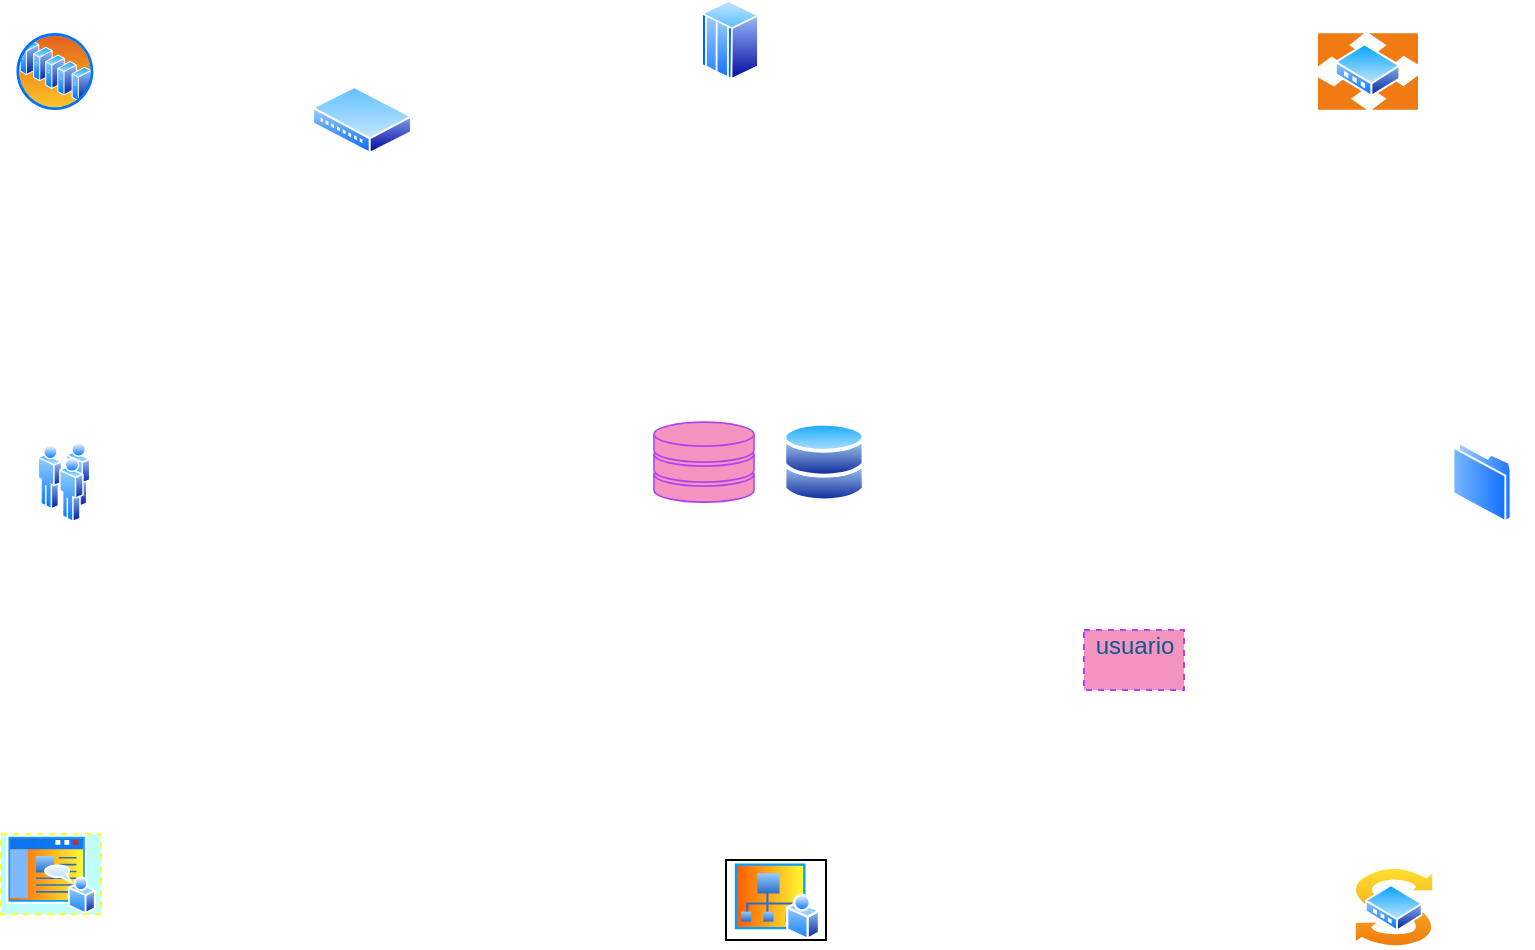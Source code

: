 <mxfile version="14.7.6" type="github" pages="2">
  <diagram id="WzmJHtWN-mCFyKdljRuv" name="Página-1">
    <mxGraphModel dx="1289" dy="692" grid="1" gridSize="10" guides="1" tooltips="1" connect="1" arrows="1" fold="1" page="1" pageScale="1" pageWidth="1100" pageHeight="850" math="0" shadow="0">
      <root>
        <mxCell id="0" />
        <mxCell id="1" parent="0" />
        <mxCell id="_0pIE6DTACgjI4htQ6qK-1" value="" style="aspect=fixed;perimeter=ellipsePerimeter;html=1;align=center;shadow=0;dashed=0;spacingTop=3;image;image=img/lib/active_directory/databases.svg;fillColor=#F694C1;strokeColor=#AF45ED;fontColor=#095C86;" parent="1" vertex="1">
          <mxGeometry x="580" y="291.07" width="50" height="40" as="geometry" />
        </mxCell>
        <mxCell id="_0pIE6DTACgjI4htQ6qK-2" value="" style="aspect=fixed;perimeter=ellipsePerimeter;html=1;align=center;shadow=0;dashed=0;spacingTop=3;image;image=img/lib/active_directory/folder.svg;fillColor=#F694C1;strokeColor=#AF45ED;fontColor=#095C86;" parent="1" vertex="1">
          <mxGeometry x="909" y="301.07" width="50" height="40" as="geometry" />
        </mxCell>
        <mxCell id="_0pIE6DTACgjI4htQ6qK-4" value="" style="aspect=fixed;perimeter=ellipsePerimeter;html=1;align=center;shadow=0;dashed=0;spacingTop=3;image;image=img/lib/active_directory/my_sites.svg;imageBorder=#000000;fillColor=#F694C1;strokeColor=#AF45ED;fontColor=#095C86;" parent="1" vertex="1">
          <mxGeometry x="556" y="510" width="50" height="40" as="geometry" />
        </mxCell>
        <mxCell id="_0pIE6DTACgjI4htQ6qK-5" value="" style="aspect=fixed;perimeter=ellipsePerimeter;html=1;align=center;shadow=0;dashed=1;spacingTop=3;image;image=img/lib/active_directory/home_page.svg;imageBackground=#BFFFFB;imageBorder=#FFFF33;fillColor=#F694C1;strokeColor=#AF45ED;fontColor=#095C86;" parent="1" vertex="1">
          <mxGeometry x="193.46" y="497.1" width="50" height="40" as="geometry" />
        </mxCell>
        <mxCell id="_0pIE6DTACgjI4htQ6qK-6" value="" style="aspect=fixed;perimeter=ellipsePerimeter;html=1;align=center;shadow=0;dashed=0;spacingTop=3;image;image=img/lib/active_directory/router.svg;fillColor=#F694C1;strokeColor=#AF45ED;fontColor=#095C86;" parent="1" vertex="1">
          <mxGeometry x="852" y="95.71" width="50" height="40" as="geometry" />
        </mxCell>
        <mxCell id="_0pIE6DTACgjI4htQ6qK-8" value="" style="aspect=fixed;perimeter=ellipsePerimeter;html=1;align=center;shadow=0;dashed=0;spacingTop=3;image;image=img/lib/active_directory/server_farm.svg;fillColor=#F694C1;strokeColor=#AF45ED;fontColor=#095C86;" parent="1" vertex="1">
          <mxGeometry x="195.46" y="95.71" width="50" height="40" as="geometry" />
        </mxCell>
        <mxCell id="9RDQQ38iNQ1NcraKHZJI-1" value="" style="aspect=fixed;perimeter=ellipsePerimeter;html=1;align=center;shadow=0;dashed=0;spacingTop=3;image;image=img/lib/active_directory/users.svg;fillColor=#F694C1;strokeColor=#AF45ED;fontColor=#095C86;" parent="1" vertex="1">
          <mxGeometry x="200" y="301.07" width="50" height="40" as="geometry" />
        </mxCell>
        <mxCell id="9RDQQ38iNQ1NcraKHZJI-2" value="" style="aspect=fixed;perimeter=ellipsePerimeter;html=1;align=center;shadow=0;dashed=0;spacingTop=3;image;image=img/lib/active_directory/switch.svg;fillColor=#F694C1;strokeColor=#AF45ED;fontColor=#095C86;" parent="1" vertex="1">
          <mxGeometry x="865" y="513.55" width="50" height="40" as="geometry" />
        </mxCell>
        <mxCell id="9RDQQ38iNQ1NcraKHZJI-3" value="" style="aspect=fixed;perimeter=ellipsePerimeter;html=1;align=center;shadow=0;dashed=0;spacingTop=3;image;image=img/lib/active_directory/wiring_hub.svg;fillColor=#F694C1;strokeColor=#AF45ED;fontColor=#095C86;" parent="1" vertex="1">
          <mxGeometry x="349" y="120" width="50" height="40" as="geometry" />
        </mxCell>
        <mxCell id="9RDQQ38iNQ1NcraKHZJI-4" value="" style="fontColor=#095C86;verticalAlign=top;verticalLabelPosition=bottom;labelPosition=center;align=center;html=1;outlineConnect=0;fillColor=#F694C1;strokeColor=#AF45ED;gradientDirection=north;strokeWidth=2;shape=mxgraph.networks.storage;" parent="1" vertex="1">
          <mxGeometry x="520" y="291.07" width="50" height="40" as="geometry" />
        </mxCell>
        <mxCell id="_0pIE6DTACgjI4htQ6qK-3" value="" style="aspect=fixed;perimeter=ellipsePerimeter;html=1;align=center;shadow=0;dashed=0;spacingTop=3;image;image=img/lib/active_directory/mainframe_host.svg;fillColor=#F694C1;strokeColor=#AF45ED;fontColor=#095C86;" parent="1" vertex="1">
          <mxGeometry x="533" y="80" width="50" height="40" as="geometry" />
        </mxCell>
        <mxCell id="vuPJdAYCuwUdZRML0ZXd-1" value="&lt;div&gt;usuario&lt;/div&gt;&lt;div&gt;&lt;br&gt;&lt;/div&gt;" style="text;html=1;align=center;verticalAlign=middle;resizable=0;points=[];autosize=1;strokeColor=#AF45ED;fillColor=#F694C1;dashed=1;fontColor=#095C86;" vertex="1" parent="1">
          <mxGeometry x="735" y="395" width="50" height="30" as="geometry" />
        </mxCell>
      </root>
    </mxGraphModel>
  </diagram>
  <diagram id="hIs9eU6o_Z1y5vRcYG_D" name="Página-2">
    <mxGraphModel dx="1289" dy="692" grid="1" gridSize="10" guides="1" tooltips="1" connect="1" arrows="1" fold="1" page="1" pageScale="1" pageWidth="1100" pageHeight="850" math="0" shadow="0">
      <root>
        <mxCell id="qXyqvQaNa49Ka1ISiUO4-0" />
        <mxCell id="qXyqvQaNa49Ka1ISiUO4-1" parent="qXyqvQaNa49Ka1ISiUO4-0" />
      </root>
    </mxGraphModel>
  </diagram>
</mxfile>
